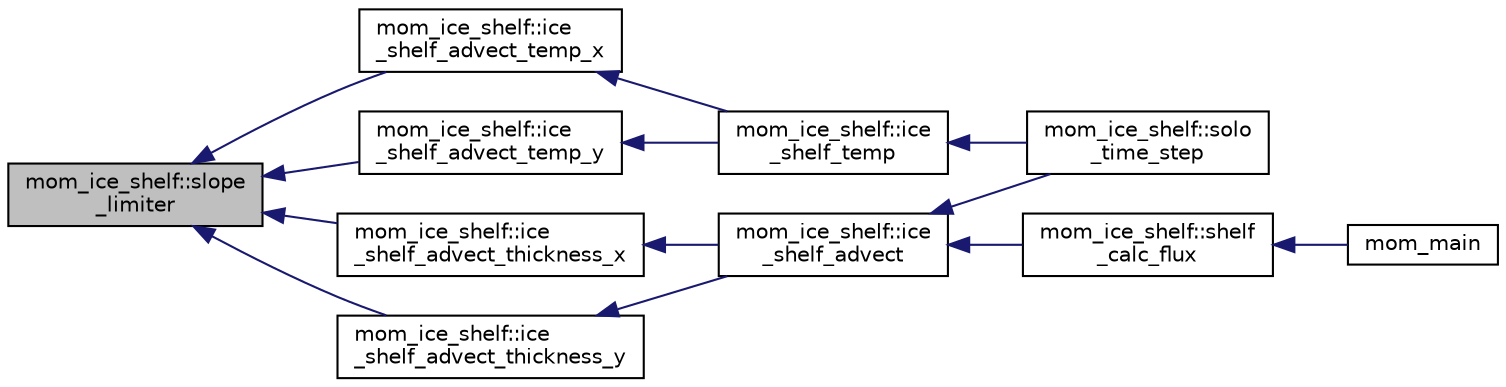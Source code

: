 digraph "mom_ice_shelf::slope_limiter"
{
 // INTERACTIVE_SVG=YES
  edge [fontname="Helvetica",fontsize="10",labelfontname="Helvetica",labelfontsize="10"];
  node [fontname="Helvetica",fontsize="10",shape=record];
  rankdir="LR";
  Node371 [label="mom_ice_shelf::slope\l_limiter",height=0.2,width=0.4,color="black", fillcolor="grey75", style="filled", fontcolor="black"];
  Node371 -> Node372 [dir="back",color="midnightblue",fontsize="10",style="solid",fontname="Helvetica"];
  Node372 [label="mom_ice_shelf::ice\l_shelf_advect_temp_x",height=0.2,width=0.4,color="black", fillcolor="white", style="filled",URL="$namespacemom__ice__shelf.html#a0ffb4a930ade24b82233f6da5b525ca9"];
  Node372 -> Node373 [dir="back",color="midnightblue",fontsize="10",style="solid",fontname="Helvetica"];
  Node373 [label="mom_ice_shelf::ice\l_shelf_temp",height=0.2,width=0.4,color="black", fillcolor="white", style="filled",URL="$namespacemom__ice__shelf.html#a356c2cd3e4862890302bd58357d55299"];
  Node373 -> Node374 [dir="back",color="midnightblue",fontsize="10",style="solid",fontname="Helvetica"];
  Node374 [label="mom_ice_shelf::solo\l_time_step",height=0.2,width=0.4,color="black", fillcolor="white", style="filled",URL="$namespacemom__ice__shelf.html#ac084bdc5be4e708e3263488e9574a3c9"];
  Node371 -> Node375 [dir="back",color="midnightblue",fontsize="10",style="solid",fontname="Helvetica"];
  Node375 [label="mom_ice_shelf::ice\l_shelf_advect_temp_y",height=0.2,width=0.4,color="black", fillcolor="white", style="filled",URL="$namespacemom__ice__shelf.html#a15c9ad8686b798642fc092a3f4ee2e07"];
  Node375 -> Node373 [dir="back",color="midnightblue",fontsize="10",style="solid",fontname="Helvetica"];
  Node371 -> Node376 [dir="back",color="midnightblue",fontsize="10",style="solid",fontname="Helvetica"];
  Node376 [label="mom_ice_shelf::ice\l_shelf_advect_thickness_x",height=0.2,width=0.4,color="black", fillcolor="white", style="filled",URL="$namespacemom__ice__shelf.html#a8bd6d78f530289dc90ffbdb0b80e7883"];
  Node376 -> Node377 [dir="back",color="midnightblue",fontsize="10",style="solid",fontname="Helvetica"];
  Node377 [label="mom_ice_shelf::ice\l_shelf_advect",height=0.2,width=0.4,color="black", fillcolor="white", style="filled",URL="$namespacemom__ice__shelf.html#a6a07543d5e828b759f18def33ca4feda"];
  Node377 -> Node378 [dir="back",color="midnightblue",fontsize="10",style="solid",fontname="Helvetica"];
  Node378 [label="mom_ice_shelf::shelf\l_calc_flux",height=0.2,width=0.4,color="black", fillcolor="white", style="filled",URL="$namespacemom__ice__shelf.html#a3b0e0cc9f36c5197236cc05867b780df",tooltip="Calculates fluxes between the ocean and ice-shelf using the three-equations formulation (optional to ..."];
  Node378 -> Node379 [dir="back",color="midnightblue",fontsize="10",style="solid",fontname="Helvetica"];
  Node379 [label="mom_main",height=0.2,width=0.4,color="black", fillcolor="white", style="filled",URL="$MOM__driver_8F90.html#a08fffeb2d8e8acbf9ed4609be6d258c6"];
  Node377 -> Node374 [dir="back",color="midnightblue",fontsize="10",style="solid",fontname="Helvetica"];
  Node371 -> Node380 [dir="back",color="midnightblue",fontsize="10",style="solid",fontname="Helvetica"];
  Node380 [label="mom_ice_shelf::ice\l_shelf_advect_thickness_y",height=0.2,width=0.4,color="black", fillcolor="white", style="filled",URL="$namespacemom__ice__shelf.html#a0663fa04e4a2df8b6676a0c5364ac8ee"];
  Node380 -> Node377 [dir="back",color="midnightblue",fontsize="10",style="solid",fontname="Helvetica"];
}
